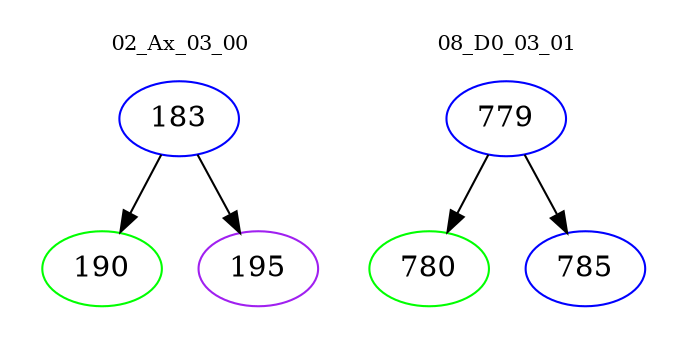 digraph{
subgraph cluster_0 {
color = white
label = "02_Ax_03_00";
fontsize=10;
T0_183 [label="183", color="blue"]
T0_183 -> T0_190 [color="black"]
T0_190 [label="190", color="green"]
T0_183 -> T0_195 [color="black"]
T0_195 [label="195", color="purple"]
}
subgraph cluster_1 {
color = white
label = "08_D0_03_01";
fontsize=10;
T1_779 [label="779", color="blue"]
T1_779 -> T1_780 [color="black"]
T1_780 [label="780", color="green"]
T1_779 -> T1_785 [color="black"]
T1_785 [label="785", color="blue"]
}
}
